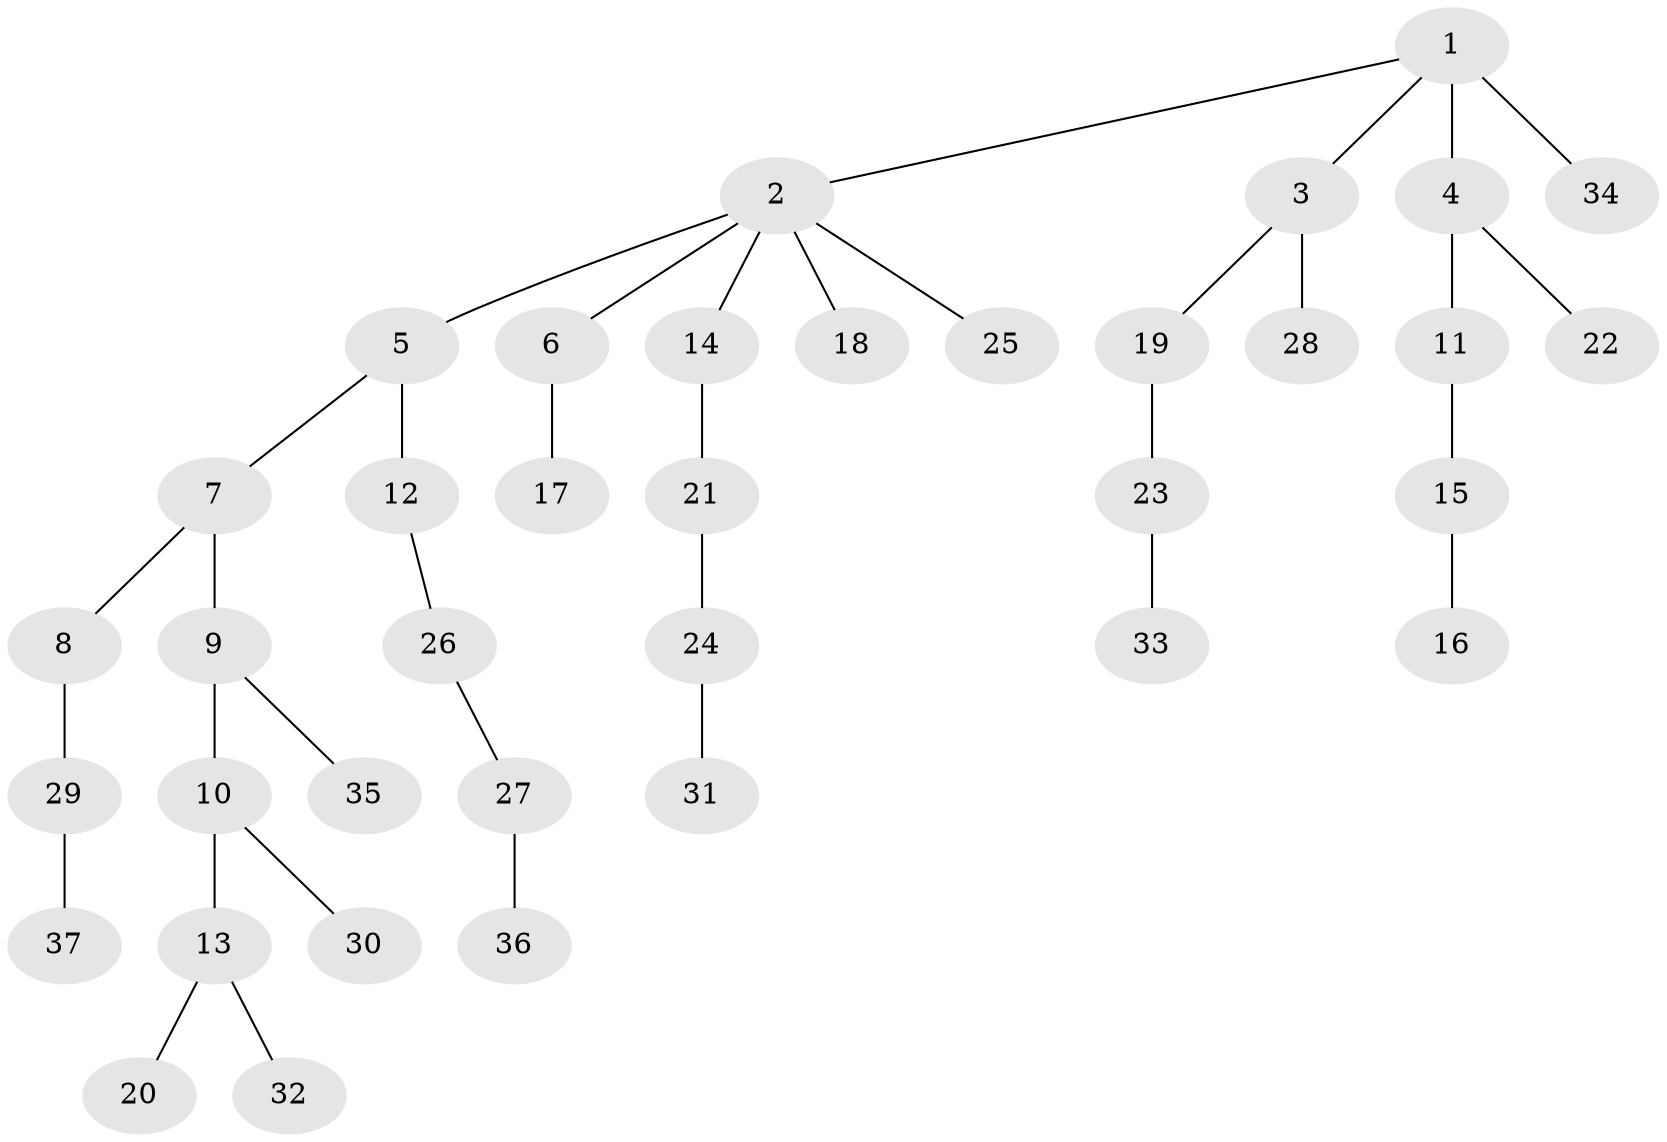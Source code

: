 // original degree distribution, {4: 0.09836065573770492, 5: 0.01639344262295082, 7: 0.00819672131147541, 3: 0.1557377049180328, 6: 0.00819672131147541, 2: 0.22131147540983606, 1: 0.4918032786885246}
// Generated by graph-tools (version 1.1) at 2025/51/03/04/25 22:51:50]
// undirected, 37 vertices, 36 edges
graph export_dot {
  node [color=gray90,style=filled];
  1;
  2;
  3;
  4;
  5;
  6;
  7;
  8;
  9;
  10;
  11;
  12;
  13;
  14;
  15;
  16;
  17;
  18;
  19;
  20;
  21;
  22;
  23;
  24;
  25;
  26;
  27;
  28;
  29;
  30;
  31;
  32;
  33;
  34;
  35;
  36;
  37;
  1 -- 2 [weight=1.0];
  1 -- 3 [weight=1.0];
  1 -- 4 [weight=3.0];
  1 -- 34 [weight=1.0];
  2 -- 5 [weight=1.0];
  2 -- 6 [weight=1.0];
  2 -- 14 [weight=1.0];
  2 -- 18 [weight=1.0];
  2 -- 25 [weight=1.0];
  3 -- 19 [weight=1.0];
  3 -- 28 [weight=1.0];
  4 -- 11 [weight=1.0];
  4 -- 22 [weight=1.0];
  5 -- 7 [weight=1.0];
  5 -- 12 [weight=1.0];
  6 -- 17 [weight=2.0];
  7 -- 8 [weight=1.0];
  7 -- 9 [weight=1.0];
  8 -- 29 [weight=1.0];
  9 -- 10 [weight=1.0];
  9 -- 35 [weight=1.0];
  10 -- 13 [weight=2.0];
  10 -- 30 [weight=1.0];
  11 -- 15 [weight=1.0];
  12 -- 26 [weight=1.0];
  13 -- 20 [weight=1.0];
  13 -- 32 [weight=1.0];
  14 -- 21 [weight=1.0];
  15 -- 16 [weight=1.0];
  19 -- 23 [weight=1.0];
  21 -- 24 [weight=2.0];
  23 -- 33 [weight=1.0];
  24 -- 31 [weight=1.0];
  26 -- 27 [weight=1.0];
  27 -- 36 [weight=1.0];
  29 -- 37 [weight=1.0];
}
